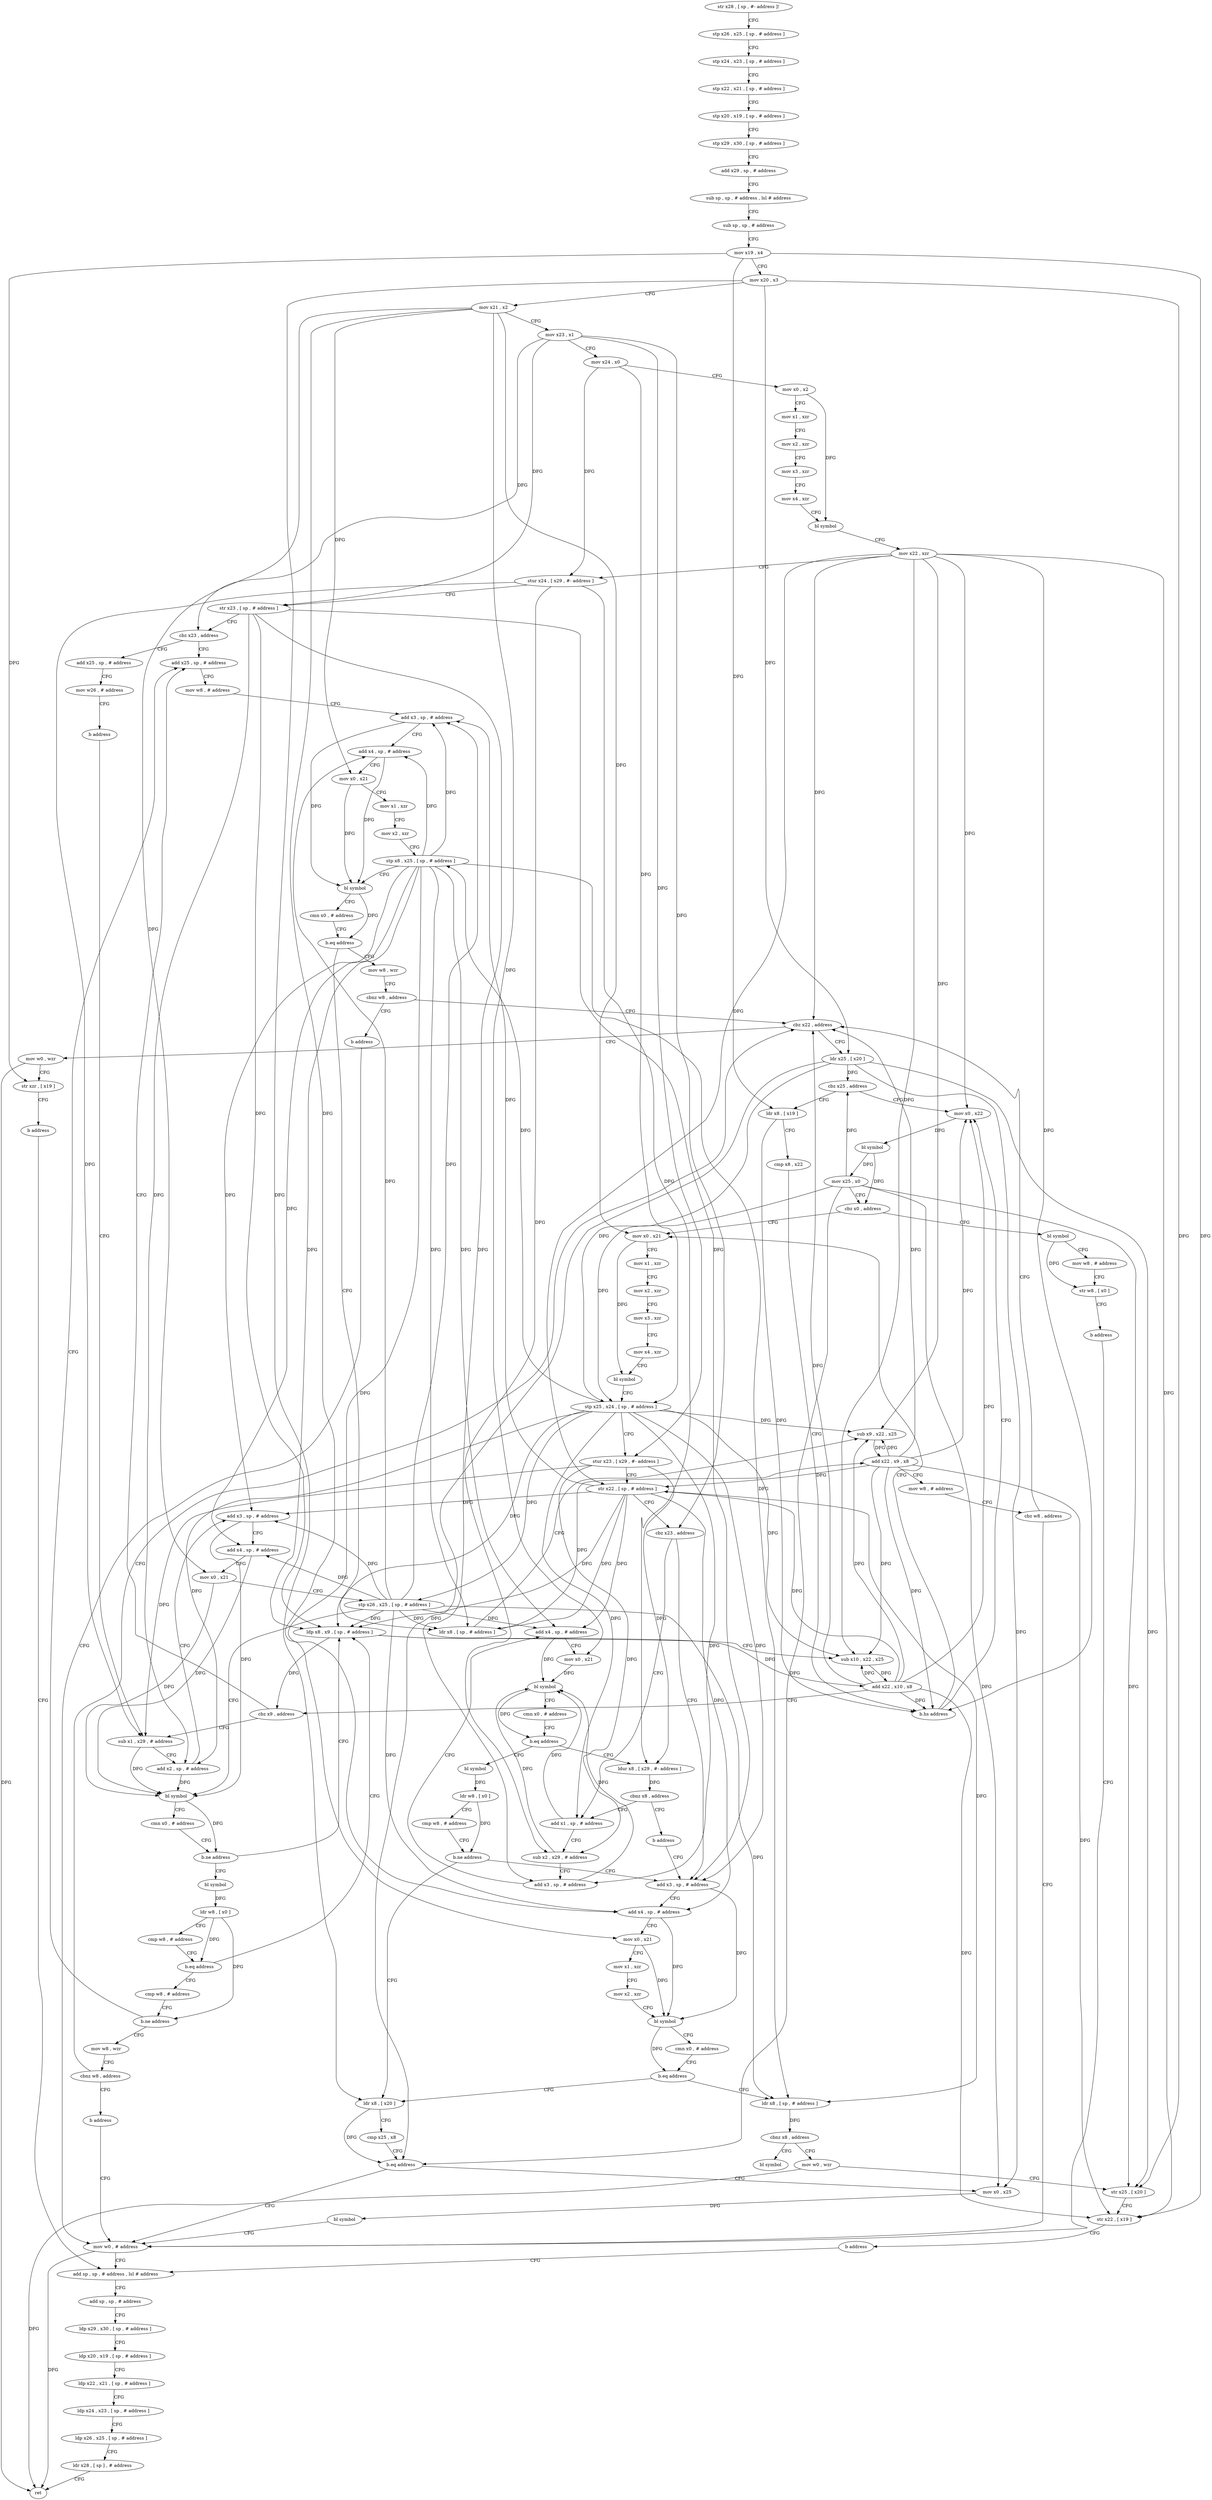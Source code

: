 digraph "func" {
"4286652" [label = "str x28 , [ sp , #- address ]!" ]
"4286656" [label = "stp x26 , x25 , [ sp , # address ]" ]
"4286660" [label = "stp x24 , x23 , [ sp , # address ]" ]
"4286664" [label = "stp x22 , x21 , [ sp , # address ]" ]
"4286668" [label = "stp x20 , x19 , [ sp , # address ]" ]
"4286672" [label = "stp x29 , x30 , [ sp , # address ]" ]
"4286676" [label = "add x29 , sp , # address" ]
"4286680" [label = "sub sp , sp , # address , lsl # address" ]
"4286684" [label = "sub sp , sp , # address" ]
"4286688" [label = "mov x19 , x4" ]
"4286692" [label = "mov x20 , x3" ]
"4286696" [label = "mov x21 , x2" ]
"4286700" [label = "mov x23 , x1" ]
"4286704" [label = "mov x24 , x0" ]
"4286708" [label = "mov x0 , x2" ]
"4286712" [label = "mov x1 , xzr" ]
"4286716" [label = "mov x2 , xzr" ]
"4286720" [label = "mov x3 , xzr" ]
"4286724" [label = "mov x4 , xzr" ]
"4286728" [label = "bl symbol" ]
"4286732" [label = "mov x22 , xzr" ]
"4286736" [label = "stur x24 , [ x29 , #- address ]" ]
"4286740" [label = "str x23 , [ sp , # address ]" ]
"4286744" [label = "cbz x23 , address" ]
"4286836" [label = "add x25 , sp , # address" ]
"4286748" [label = "add x25 , sp , # address" ]
"4286840" [label = "mov w8 , # address" ]
"4286844" [label = "add x3 , sp , # address" ]
"4286848" [label = "add x4 , sp , # address" ]
"4286852" [label = "mov x0 , x21" ]
"4286856" [label = "mov x1 , xzr" ]
"4286860" [label = "mov x2 , xzr" ]
"4286864" [label = "stp x8 , x25 , [ sp , # address ]" ]
"4286868" [label = "bl symbol" ]
"4286872" [label = "cmn x0 , # address" ]
"4286876" [label = "b.eq address" ]
"4287024" [label = "mov w8 , wzr" ]
"4286880" [label = "ldr x8 , [ sp , # address ]" ]
"4286752" [label = "mov w26 , # address" ]
"4286756" [label = "b address" ]
"4286776" [label = "sub x1 , x29 , # address" ]
"4287028" [label = "cbnz w8 , address" ]
"4286900" [label = "cbz x22 , address" ]
"4287032" [label = "b address" ]
"4286884" [label = "sub x9 , x22 , x25" ]
"4286888" [label = "add x22 , x9 , x8" ]
"4286892" [label = "mov w8 , # address" ]
"4286896" [label = "cbz w8 , address" ]
"4287168" [label = "mov w0 , # address" ]
"4286780" [label = "add x2 , sp , # address" ]
"4286784" [label = "add x3 , sp , # address" ]
"4286788" [label = "add x4 , sp , # address" ]
"4286792" [label = "mov x0 , x21" ]
"4286796" [label = "stp x26 , x25 , [ sp , # address ]" ]
"4286800" [label = "bl symbol" ]
"4286804" [label = "cmn x0 , # address" ]
"4286808" [label = "b.ne address" ]
"4286760" [label = "ldp x8 , x9 , [ sp , # address ]" ]
"4286812" [label = "bl symbol" ]
"4287036" [label = "mov w0 , wzr" ]
"4286904" [label = "ldr x25 , [ x20 ]" ]
"4287172" [label = "add sp , sp , # address , lsl # address" ]
"4286764" [label = "sub x10 , x22 , x25" ]
"4286768" [label = "add x22 , x10 , x8" ]
"4286772" [label = "cbz x9 , address" ]
"4286816" [label = "ldr w8 , [ x0 ]" ]
"4286820" [label = "cmp w8 , # address" ]
"4286824" [label = "b.eq address" ]
"4286828" [label = "cmp w8 , # address" ]
"4287040" [label = "str xzr , [ x19 ]" ]
"4287044" [label = "b address" ]
"4286908" [label = "cbz x25 , address" ]
"4286924" [label = "mov x0 , x22" ]
"4286912" [label = "ldr x8 , [ x19 ]" ]
"4286832" [label = "b.ne address" ]
"4287048" [label = "mov w8 , wzr" ]
"4287176" [label = "add sp , sp , # address" ]
"4287180" [label = "ldp x29 , x30 , [ sp , # address ]" ]
"4287184" [label = "ldp x20 , x19 , [ sp , # address ]" ]
"4287188" [label = "ldp x22 , x21 , [ sp , # address ]" ]
"4287192" [label = "ldp x24 , x23 , [ sp , # address ]" ]
"4287196" [label = "ldp x26 , x25 , [ sp , # address ]" ]
"4287200" [label = "ldr x28 , [ sp ] , # address" ]
"4287204" [label = "ret" ]
"4286928" [label = "bl symbol" ]
"4286932" [label = "mov x25 , x0" ]
"4286936" [label = "cbz x0 , address" ]
"4287060" [label = "bl symbol" ]
"4286940" [label = "mov x0 , x21" ]
"4286916" [label = "cmp x8 , x22" ]
"4286920" [label = "b.hs address" ]
"4287052" [label = "cbnz w8 , address" ]
"4287056" [label = "b address" ]
"4287064" [label = "mov w8 , # address" ]
"4287068" [label = "str w8 , [ x0 ]" ]
"4287072" [label = "b address" ]
"4286944" [label = "mov x1 , xzr" ]
"4286948" [label = "mov x2 , xzr" ]
"4286952" [label = "mov x3 , xzr" ]
"4286956" [label = "mov x4 , xzr" ]
"4286960" [label = "bl symbol" ]
"4286964" [label = "stp x25 , x24 , [ sp , # address ]" ]
"4286968" [label = "stur x23 , [ x29 , #- address ]" ]
"4286972" [label = "str x22 , [ sp , # address ]" ]
"4286976" [label = "cbz x23 , address" ]
"4287092" [label = "add x3 , sp , # address" ]
"4286980" [label = "add x1 , sp , # address" ]
"4287096" [label = "add x4 , sp , # address" ]
"4287100" [label = "mov x0 , x21" ]
"4287104" [label = "mov x1 , xzr" ]
"4287108" [label = "mov x2 , xzr" ]
"4287112" [label = "bl symbol" ]
"4287116" [label = "cmn x0 , # address" ]
"4287120" [label = "b.eq address" ]
"4287148" [label = "ldr x8 , [ x20 ]" ]
"4287124" [label = "ldr x8 , [ sp , # address ]" ]
"4286984" [label = "sub x2 , x29 , # address" ]
"4286988" [label = "add x3 , sp , # address" ]
"4286992" [label = "add x4 , sp , # address" ]
"4286996" [label = "mov x0 , x21" ]
"4287000" [label = "bl symbol" ]
"4287004" [label = "cmn x0 , # address" ]
"4287008" [label = "b.eq address" ]
"4287076" [label = "bl symbol" ]
"4287012" [label = "ldur x8 , [ x29 , #- address ]" ]
"4287152" [label = "cmp x25 , x8" ]
"4287156" [label = "b.eq address" ]
"4287160" [label = "mov x0 , x25" ]
"4287128" [label = "cbnz x8 , address" ]
"4287208" [label = "bl symbol" ]
"4287132" [label = "mov w0 , wzr" ]
"4287080" [label = "ldr w8 , [ x0 ]" ]
"4287084" [label = "cmp w8 , # address" ]
"4287088" [label = "b.ne address" ]
"4287016" [label = "cbnz x8 , address" ]
"4287020" [label = "b address" ]
"4287164" [label = "bl symbol" ]
"4287136" [label = "str x25 , [ x20 ]" ]
"4287140" [label = "str x22 , [ x19 ]" ]
"4287144" [label = "b address" ]
"4286652" -> "4286656" [ label = "CFG" ]
"4286656" -> "4286660" [ label = "CFG" ]
"4286660" -> "4286664" [ label = "CFG" ]
"4286664" -> "4286668" [ label = "CFG" ]
"4286668" -> "4286672" [ label = "CFG" ]
"4286672" -> "4286676" [ label = "CFG" ]
"4286676" -> "4286680" [ label = "CFG" ]
"4286680" -> "4286684" [ label = "CFG" ]
"4286684" -> "4286688" [ label = "CFG" ]
"4286688" -> "4286692" [ label = "CFG" ]
"4286688" -> "4287040" [ label = "DFG" ]
"4286688" -> "4286912" [ label = "DFG" ]
"4286688" -> "4287140" [ label = "DFG" ]
"4286692" -> "4286696" [ label = "CFG" ]
"4286692" -> "4286904" [ label = "DFG" ]
"4286692" -> "4287148" [ label = "DFG" ]
"4286692" -> "4287136" [ label = "DFG" ]
"4286696" -> "4286700" [ label = "CFG" ]
"4286696" -> "4286852" [ label = "DFG" ]
"4286696" -> "4286792" [ label = "DFG" ]
"4286696" -> "4286940" [ label = "DFG" ]
"4286696" -> "4287100" [ label = "DFG" ]
"4286696" -> "4286996" [ label = "DFG" ]
"4286700" -> "4286704" [ label = "CFG" ]
"4286700" -> "4286740" [ label = "DFG" ]
"4286700" -> "4286744" [ label = "DFG" ]
"4286700" -> "4286968" [ label = "DFG" ]
"4286700" -> "4286976" [ label = "DFG" ]
"4286704" -> "4286708" [ label = "CFG" ]
"4286704" -> "4286736" [ label = "DFG" ]
"4286704" -> "4286964" [ label = "DFG" ]
"4286708" -> "4286712" [ label = "CFG" ]
"4286708" -> "4286728" [ label = "DFG" ]
"4286712" -> "4286716" [ label = "CFG" ]
"4286716" -> "4286720" [ label = "CFG" ]
"4286720" -> "4286724" [ label = "CFG" ]
"4286724" -> "4286728" [ label = "CFG" ]
"4286728" -> "4286732" [ label = "CFG" ]
"4286732" -> "4286736" [ label = "CFG" ]
"4286732" -> "4286884" [ label = "DFG" ]
"4286732" -> "4286900" [ label = "DFG" ]
"4286732" -> "4286764" [ label = "DFG" ]
"4286732" -> "4286924" [ label = "DFG" ]
"4286732" -> "4286920" [ label = "DFG" ]
"4286732" -> "4286972" [ label = "DFG" ]
"4286732" -> "4287140" [ label = "DFG" ]
"4286736" -> "4286740" [ label = "CFG" ]
"4286736" -> "4287012" [ label = "DFG" ]
"4286736" -> "4286776" [ label = "DFG" ]
"4286736" -> "4286984" [ label = "DFG" ]
"4286740" -> "4286744" [ label = "CFG" ]
"4286740" -> "4286760" [ label = "DFG" ]
"4286740" -> "4286780" [ label = "DFG" ]
"4286740" -> "4287092" [ label = "DFG" ]
"4286740" -> "4286988" [ label = "DFG" ]
"4286744" -> "4286836" [ label = "CFG" ]
"4286744" -> "4286748" [ label = "CFG" ]
"4286836" -> "4286840" [ label = "CFG" ]
"4286748" -> "4286752" [ label = "CFG" ]
"4286840" -> "4286844" [ label = "CFG" ]
"4286844" -> "4286848" [ label = "CFG" ]
"4286844" -> "4286868" [ label = "DFG" ]
"4286848" -> "4286852" [ label = "CFG" ]
"4286848" -> "4286868" [ label = "DFG" ]
"4286852" -> "4286856" [ label = "CFG" ]
"4286852" -> "4286868" [ label = "DFG" ]
"4286856" -> "4286860" [ label = "CFG" ]
"4286860" -> "4286864" [ label = "CFG" ]
"4286864" -> "4286868" [ label = "CFG" ]
"4286864" -> "4286844" [ label = "DFG" ]
"4286864" -> "4286848" [ label = "DFG" ]
"4286864" -> "4286880" [ label = "DFG" ]
"4286864" -> "4286760" [ label = "DFG" ]
"4286864" -> "4287124" [ label = "DFG" ]
"4286864" -> "4286784" [ label = "DFG" ]
"4286864" -> "4286788" [ label = "DFG" ]
"4286864" -> "4287096" [ label = "DFG" ]
"4286864" -> "4286992" [ label = "DFG" ]
"4286868" -> "4286872" [ label = "CFG" ]
"4286868" -> "4286876" [ label = "DFG" ]
"4286872" -> "4286876" [ label = "CFG" ]
"4286876" -> "4287024" [ label = "CFG" ]
"4286876" -> "4286880" [ label = "CFG" ]
"4287024" -> "4287028" [ label = "CFG" ]
"4286880" -> "4286884" [ label = "CFG" ]
"4286880" -> "4286888" [ label = "DFG" ]
"4286752" -> "4286756" [ label = "CFG" ]
"4286756" -> "4286776" [ label = "CFG" ]
"4286776" -> "4286780" [ label = "CFG" ]
"4286776" -> "4286800" [ label = "DFG" ]
"4287028" -> "4286900" [ label = "CFG" ]
"4287028" -> "4287032" [ label = "CFG" ]
"4286900" -> "4287036" [ label = "CFG" ]
"4286900" -> "4286904" [ label = "CFG" ]
"4287032" -> "4287168" [ label = "CFG" ]
"4286884" -> "4286888" [ label = "DFG" ]
"4286888" -> "4286892" [ label = "CFG" ]
"4286888" -> "4286884" [ label = "DFG" ]
"4286888" -> "4286900" [ label = "DFG" ]
"4286888" -> "4286764" [ label = "DFG" ]
"4286888" -> "4286924" [ label = "DFG" ]
"4286888" -> "4286920" [ label = "DFG" ]
"4286888" -> "4286972" [ label = "DFG" ]
"4286888" -> "4287140" [ label = "DFG" ]
"4286892" -> "4286896" [ label = "CFG" ]
"4286896" -> "4287168" [ label = "CFG" ]
"4286896" -> "4286900" [ label = "CFG" ]
"4287168" -> "4287172" [ label = "CFG" ]
"4287168" -> "4287204" [ label = "DFG" ]
"4286780" -> "4286784" [ label = "CFG" ]
"4286780" -> "4286800" [ label = "DFG" ]
"4286784" -> "4286788" [ label = "CFG" ]
"4286784" -> "4286800" [ label = "DFG" ]
"4286788" -> "4286792" [ label = "CFG" ]
"4286788" -> "4286800" [ label = "DFG" ]
"4286792" -> "4286796" [ label = "CFG" ]
"4286792" -> "4286800" [ label = "DFG" ]
"4286796" -> "4286800" [ label = "CFG" ]
"4286796" -> "4286844" [ label = "DFG" ]
"4286796" -> "4286848" [ label = "DFG" ]
"4286796" -> "4286880" [ label = "DFG" ]
"4286796" -> "4286784" [ label = "DFG" ]
"4286796" -> "4286788" [ label = "DFG" ]
"4286796" -> "4286760" [ label = "DFG" ]
"4286796" -> "4287124" [ label = "DFG" ]
"4286796" -> "4287096" [ label = "DFG" ]
"4286796" -> "4286992" [ label = "DFG" ]
"4286800" -> "4286804" [ label = "CFG" ]
"4286800" -> "4286808" [ label = "DFG" ]
"4286804" -> "4286808" [ label = "CFG" ]
"4286808" -> "4286760" [ label = "CFG" ]
"4286808" -> "4286812" [ label = "CFG" ]
"4286760" -> "4286764" [ label = "CFG" ]
"4286760" -> "4286768" [ label = "DFG" ]
"4286760" -> "4286772" [ label = "DFG" ]
"4286812" -> "4286816" [ label = "DFG" ]
"4287036" -> "4287040" [ label = "CFG" ]
"4287036" -> "4287204" [ label = "DFG" ]
"4286904" -> "4286908" [ label = "DFG" ]
"4286904" -> "4286964" [ label = "DFG" ]
"4286904" -> "4287156" [ label = "DFG" ]
"4286904" -> "4287160" [ label = "DFG" ]
"4286904" -> "4287136" [ label = "DFG" ]
"4287172" -> "4287176" [ label = "CFG" ]
"4286764" -> "4286768" [ label = "DFG" ]
"4286768" -> "4286772" [ label = "CFG" ]
"4286768" -> "4286900" [ label = "DFG" ]
"4286768" -> "4286884" [ label = "DFG" ]
"4286768" -> "4286764" [ label = "DFG" ]
"4286768" -> "4286924" [ label = "DFG" ]
"4286768" -> "4286920" [ label = "DFG" ]
"4286768" -> "4286972" [ label = "DFG" ]
"4286768" -> "4287140" [ label = "DFG" ]
"4286772" -> "4286836" [ label = "CFG" ]
"4286772" -> "4286776" [ label = "CFG" ]
"4286816" -> "4286820" [ label = "CFG" ]
"4286816" -> "4286824" [ label = "DFG" ]
"4286816" -> "4286832" [ label = "DFG" ]
"4286820" -> "4286824" [ label = "CFG" ]
"4286824" -> "4286760" [ label = "CFG" ]
"4286824" -> "4286828" [ label = "CFG" ]
"4286828" -> "4286832" [ label = "CFG" ]
"4287040" -> "4287044" [ label = "CFG" ]
"4287044" -> "4287172" [ label = "CFG" ]
"4286908" -> "4286924" [ label = "CFG" ]
"4286908" -> "4286912" [ label = "CFG" ]
"4286924" -> "4286928" [ label = "DFG" ]
"4286912" -> "4286916" [ label = "CFG" ]
"4286912" -> "4286920" [ label = "DFG" ]
"4286832" -> "4287048" [ label = "CFG" ]
"4286832" -> "4286836" [ label = "CFG" ]
"4287048" -> "4287052" [ label = "CFG" ]
"4287176" -> "4287180" [ label = "CFG" ]
"4287180" -> "4287184" [ label = "CFG" ]
"4287184" -> "4287188" [ label = "CFG" ]
"4287188" -> "4287192" [ label = "CFG" ]
"4287192" -> "4287196" [ label = "CFG" ]
"4287196" -> "4287200" [ label = "CFG" ]
"4287200" -> "4287204" [ label = "CFG" ]
"4286928" -> "4286932" [ label = "DFG" ]
"4286928" -> "4286936" [ label = "DFG" ]
"4286932" -> "4286936" [ label = "CFG" ]
"4286932" -> "4286908" [ label = "DFG" ]
"4286932" -> "4286964" [ label = "DFG" ]
"4286932" -> "4287156" [ label = "DFG" ]
"4286932" -> "4287160" [ label = "DFG" ]
"4286932" -> "4287136" [ label = "DFG" ]
"4286936" -> "4287060" [ label = "CFG" ]
"4286936" -> "4286940" [ label = "CFG" ]
"4287060" -> "4287064" [ label = "CFG" ]
"4287060" -> "4287068" [ label = "DFG" ]
"4286940" -> "4286944" [ label = "CFG" ]
"4286940" -> "4286960" [ label = "DFG" ]
"4286916" -> "4286920" [ label = "CFG" ]
"4286920" -> "4286940" [ label = "CFG" ]
"4286920" -> "4286924" [ label = "CFG" ]
"4287052" -> "4286900" [ label = "CFG" ]
"4287052" -> "4287056" [ label = "CFG" ]
"4287056" -> "4287168" [ label = "CFG" ]
"4287064" -> "4287068" [ label = "CFG" ]
"4287068" -> "4287072" [ label = "CFG" ]
"4287072" -> "4287168" [ label = "CFG" ]
"4286944" -> "4286948" [ label = "CFG" ]
"4286948" -> "4286952" [ label = "CFG" ]
"4286952" -> "4286956" [ label = "CFG" ]
"4286956" -> "4286960" [ label = "CFG" ]
"4286960" -> "4286964" [ label = "CFG" ]
"4286964" -> "4286968" [ label = "CFG" ]
"4286964" -> "4286864" [ label = "DFG" ]
"4286964" -> "4286884" [ label = "DFG" ]
"4286964" -> "4286780" [ label = "DFG" ]
"4286964" -> "4286796" [ label = "DFG" ]
"4286964" -> "4286760" [ label = "DFG" ]
"4286964" -> "4286764" [ label = "DFG" ]
"4286964" -> "4287092" [ label = "DFG" ]
"4286964" -> "4286980" [ label = "DFG" ]
"4286964" -> "4286988" [ label = "DFG" ]
"4286968" -> "4286972" [ label = "CFG" ]
"4286968" -> "4286776" [ label = "DFG" ]
"4286968" -> "4287012" [ label = "DFG" ]
"4286968" -> "4286984" [ label = "DFG" ]
"4286972" -> "4286976" [ label = "CFG" ]
"4286972" -> "4286844" [ label = "DFG" ]
"4286972" -> "4286880" [ label = "DFG" ]
"4286972" -> "4286784" [ label = "DFG" ]
"4286972" -> "4286760" [ label = "DFG" ]
"4286972" -> "4287124" [ label = "DFG" ]
"4286972" -> "4287096" [ label = "DFG" ]
"4286972" -> "4286992" [ label = "DFG" ]
"4286976" -> "4287092" [ label = "CFG" ]
"4286976" -> "4286980" [ label = "CFG" ]
"4287092" -> "4287096" [ label = "CFG" ]
"4287092" -> "4287112" [ label = "DFG" ]
"4286980" -> "4286984" [ label = "CFG" ]
"4286980" -> "4287000" [ label = "DFG" ]
"4287096" -> "4287100" [ label = "CFG" ]
"4287096" -> "4287112" [ label = "DFG" ]
"4287100" -> "4287104" [ label = "CFG" ]
"4287100" -> "4287112" [ label = "DFG" ]
"4287104" -> "4287108" [ label = "CFG" ]
"4287108" -> "4287112" [ label = "CFG" ]
"4287112" -> "4287116" [ label = "CFG" ]
"4287112" -> "4287120" [ label = "DFG" ]
"4287116" -> "4287120" [ label = "CFG" ]
"4287120" -> "4287148" [ label = "CFG" ]
"4287120" -> "4287124" [ label = "CFG" ]
"4287148" -> "4287152" [ label = "CFG" ]
"4287148" -> "4287156" [ label = "DFG" ]
"4287124" -> "4287128" [ label = "DFG" ]
"4286984" -> "4286988" [ label = "CFG" ]
"4286984" -> "4287000" [ label = "DFG" ]
"4286988" -> "4286992" [ label = "CFG" ]
"4286988" -> "4287000" [ label = "DFG" ]
"4286992" -> "4286996" [ label = "CFG" ]
"4286992" -> "4287000" [ label = "DFG" ]
"4286996" -> "4287000" [ label = "DFG" ]
"4287000" -> "4287004" [ label = "CFG" ]
"4287000" -> "4287008" [ label = "DFG" ]
"4287004" -> "4287008" [ label = "CFG" ]
"4287008" -> "4287076" [ label = "CFG" ]
"4287008" -> "4287012" [ label = "CFG" ]
"4287076" -> "4287080" [ label = "DFG" ]
"4287012" -> "4287016" [ label = "DFG" ]
"4287152" -> "4287156" [ label = "CFG" ]
"4287156" -> "4287168" [ label = "CFG" ]
"4287156" -> "4287160" [ label = "CFG" ]
"4287160" -> "4287164" [ label = "DFG" ]
"4287128" -> "4287208" [ label = "CFG" ]
"4287128" -> "4287132" [ label = "CFG" ]
"4287132" -> "4287136" [ label = "CFG" ]
"4287132" -> "4287204" [ label = "DFG" ]
"4287080" -> "4287084" [ label = "CFG" ]
"4287080" -> "4287088" [ label = "DFG" ]
"4287084" -> "4287088" [ label = "CFG" ]
"4287088" -> "4287148" [ label = "CFG" ]
"4287088" -> "4287092" [ label = "CFG" ]
"4287016" -> "4286980" [ label = "CFG" ]
"4287016" -> "4287020" [ label = "CFG" ]
"4287020" -> "4287092" [ label = "CFG" ]
"4287164" -> "4287168" [ label = "CFG" ]
"4287136" -> "4287140" [ label = "CFG" ]
"4287140" -> "4287144" [ label = "CFG" ]
"4287144" -> "4287172" [ label = "CFG" ]
}
